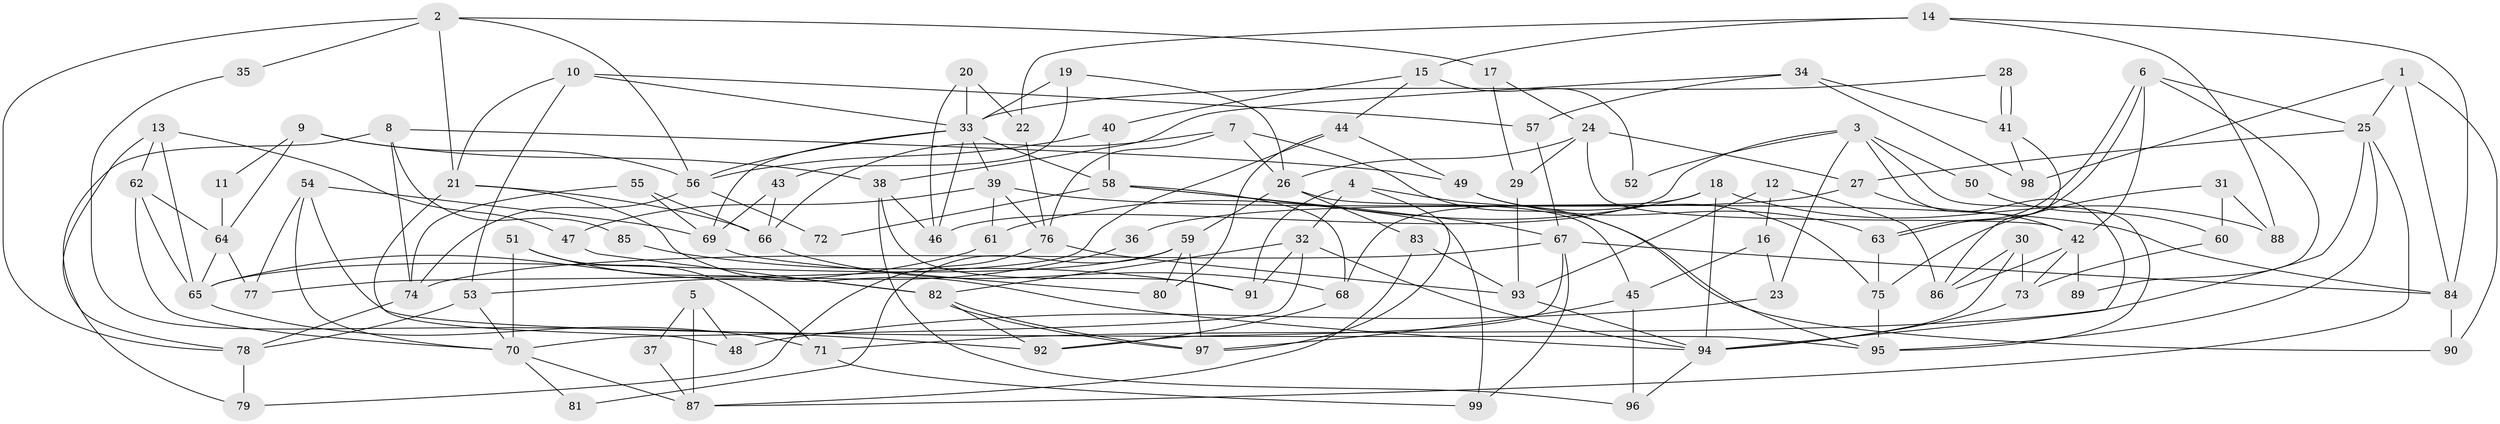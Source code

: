 // coarse degree distribution, {4: 0.22033898305084745, 5: 0.22033898305084745, 6: 0.15254237288135594, 8: 0.06779661016949153, 2: 0.0847457627118644, 3: 0.1016949152542373, 10: 0.03389830508474576, 1: 0.01694915254237288, 7: 0.0847457627118644, 9: 0.01694915254237288}
// Generated by graph-tools (version 1.1) at 2025/52/02/27/25 19:52:09]
// undirected, 99 vertices, 198 edges
graph export_dot {
graph [start="1"]
  node [color=gray90,style=filled];
  1;
  2;
  3;
  4;
  5;
  6;
  7;
  8;
  9;
  10;
  11;
  12;
  13;
  14;
  15;
  16;
  17;
  18;
  19;
  20;
  21;
  22;
  23;
  24;
  25;
  26;
  27;
  28;
  29;
  30;
  31;
  32;
  33;
  34;
  35;
  36;
  37;
  38;
  39;
  40;
  41;
  42;
  43;
  44;
  45;
  46;
  47;
  48;
  49;
  50;
  51;
  52;
  53;
  54;
  55;
  56;
  57;
  58;
  59;
  60;
  61;
  62;
  63;
  64;
  65;
  66;
  67;
  68;
  69;
  70;
  71;
  72;
  73;
  74;
  75;
  76;
  77;
  78;
  79;
  80;
  81;
  82;
  83;
  84;
  85;
  86;
  87;
  88;
  89;
  90;
  91;
  92;
  93;
  94;
  95;
  96;
  97;
  98;
  99;
  1 -- 90;
  1 -- 84;
  1 -- 25;
  1 -- 98;
  2 -- 78;
  2 -- 56;
  2 -- 17;
  2 -- 21;
  2 -- 35;
  3 -- 46;
  3 -- 94;
  3 -- 23;
  3 -- 50;
  3 -- 52;
  3 -- 95;
  4 -- 32;
  4 -- 97;
  4 -- 90;
  4 -- 91;
  5 -- 48;
  5 -- 87;
  5 -- 37;
  6 -- 25;
  6 -- 63;
  6 -- 63;
  6 -- 42;
  6 -- 89;
  7 -- 95;
  7 -- 66;
  7 -- 26;
  7 -- 76;
  8 -- 79;
  8 -- 49;
  8 -- 74;
  8 -- 85;
  9 -- 64;
  9 -- 56;
  9 -- 11;
  9 -- 38;
  10 -- 57;
  10 -- 33;
  10 -- 21;
  10 -- 53;
  11 -- 64;
  12 -- 93;
  12 -- 86;
  12 -- 16;
  13 -- 47;
  13 -- 65;
  13 -- 62;
  13 -- 78;
  14 -- 22;
  14 -- 84;
  14 -- 15;
  14 -- 88;
  15 -- 44;
  15 -- 40;
  15 -- 52;
  16 -- 45;
  16 -- 23;
  17 -- 24;
  17 -- 29;
  18 -- 94;
  18 -- 61;
  18 -- 68;
  18 -- 88;
  19 -- 26;
  19 -- 33;
  19 -- 43;
  20 -- 33;
  20 -- 46;
  20 -- 22;
  21 -- 48;
  21 -- 66;
  21 -- 94;
  22 -- 76;
  23 -- 48;
  24 -- 42;
  24 -- 26;
  24 -- 27;
  24 -- 29;
  25 -- 27;
  25 -- 71;
  25 -- 87;
  25 -- 95;
  26 -- 59;
  26 -- 45;
  26 -- 83;
  27 -- 42;
  27 -- 36;
  28 -- 33;
  28 -- 41;
  28 -- 41;
  29 -- 93;
  30 -- 94;
  30 -- 86;
  30 -- 73;
  31 -- 75;
  31 -- 88;
  31 -- 60;
  32 -- 94;
  32 -- 70;
  32 -- 82;
  32 -- 91;
  33 -- 58;
  33 -- 56;
  33 -- 39;
  33 -- 46;
  33 -- 69;
  34 -- 38;
  34 -- 98;
  34 -- 41;
  34 -- 57;
  35 -- 92;
  36 -- 53;
  37 -- 87;
  38 -- 91;
  38 -- 46;
  38 -- 96;
  39 -- 76;
  39 -- 47;
  39 -- 61;
  39 -- 84;
  40 -- 58;
  40 -- 56;
  41 -- 86;
  41 -- 98;
  42 -- 73;
  42 -- 86;
  42 -- 89;
  43 -- 69;
  43 -- 66;
  44 -- 77;
  44 -- 80;
  44 -- 49;
  45 -- 96;
  45 -- 97;
  47 -- 82;
  49 -- 75;
  49 -- 63;
  50 -- 60;
  51 -- 82;
  51 -- 71;
  51 -- 70;
  53 -- 70;
  53 -- 78;
  54 -- 95;
  54 -- 69;
  54 -- 70;
  54 -- 77;
  55 -- 74;
  55 -- 66;
  55 -- 69;
  56 -- 74;
  56 -- 72;
  57 -- 67;
  58 -- 67;
  58 -- 68;
  58 -- 72;
  58 -- 99;
  59 -- 97;
  59 -- 65;
  59 -- 80;
  59 -- 81;
  60 -- 73;
  61 -- 65;
  62 -- 70;
  62 -- 64;
  62 -- 65;
  63 -- 75;
  64 -- 65;
  64 -- 77;
  65 -- 71;
  66 -- 68;
  67 -- 74;
  67 -- 92;
  67 -- 84;
  67 -- 99;
  68 -- 92;
  69 -- 80;
  70 -- 81;
  70 -- 87;
  71 -- 99;
  73 -- 94;
  74 -- 78;
  75 -- 95;
  76 -- 93;
  76 -- 79;
  78 -- 79;
  82 -- 97;
  82 -- 97;
  82 -- 92;
  83 -- 87;
  83 -- 93;
  84 -- 90;
  85 -- 91;
  93 -- 94;
  94 -- 96;
}

